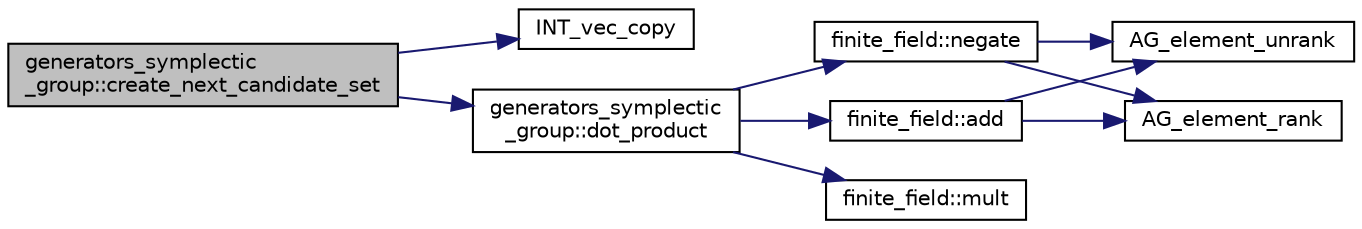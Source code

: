 digraph "generators_symplectic_group::create_next_candidate_set"
{
  edge [fontname="Helvetica",fontsize="10",labelfontname="Helvetica",labelfontsize="10"];
  node [fontname="Helvetica",fontsize="10",shape=record];
  rankdir="LR";
  Node21 [label="generators_symplectic\l_group::create_next_candidate_set",height=0.2,width=0.4,color="black", fillcolor="grey75", style="filled", fontcolor="black"];
  Node21 -> Node22 [color="midnightblue",fontsize="10",style="solid",fontname="Helvetica"];
  Node22 [label="INT_vec_copy",height=0.2,width=0.4,color="black", fillcolor="white", style="filled",URL="$df/dbf/sajeeb_8_c.html#ac2d875e27e009af6ec04d17254d11075"];
  Node21 -> Node23 [color="midnightblue",fontsize="10",style="solid",fontname="Helvetica"];
  Node23 [label="generators_symplectic\l_group::dot_product",height=0.2,width=0.4,color="black", fillcolor="white", style="filled",URL="$d7/dd9/classgenerators__symplectic__group.html#afcbcf5c147d2a3d7041358befe08db1d"];
  Node23 -> Node24 [color="midnightblue",fontsize="10",style="solid",fontname="Helvetica"];
  Node24 [label="finite_field::add",height=0.2,width=0.4,color="black", fillcolor="white", style="filled",URL="$df/d5a/classfinite__field.html#a8f12328a27500f3c7be0c849ebbc9d14"];
  Node24 -> Node25 [color="midnightblue",fontsize="10",style="solid",fontname="Helvetica"];
  Node25 [label="AG_element_unrank",height=0.2,width=0.4,color="black", fillcolor="white", style="filled",URL="$d4/d67/geometry_8h.html#a4a33b86c87b2879b97cfa1327abe2885"];
  Node24 -> Node26 [color="midnightblue",fontsize="10",style="solid",fontname="Helvetica"];
  Node26 [label="AG_element_rank",height=0.2,width=0.4,color="black", fillcolor="white", style="filled",URL="$d4/d67/geometry_8h.html#ab2ac908d07dd8038fd996e26bdc75c17"];
  Node23 -> Node27 [color="midnightblue",fontsize="10",style="solid",fontname="Helvetica"];
  Node27 [label="finite_field::mult",height=0.2,width=0.4,color="black", fillcolor="white", style="filled",URL="$df/d5a/classfinite__field.html#a24fb5917aa6d4d656fd855b7f44a13b0"];
  Node23 -> Node28 [color="midnightblue",fontsize="10",style="solid",fontname="Helvetica"];
  Node28 [label="finite_field::negate",height=0.2,width=0.4,color="black", fillcolor="white", style="filled",URL="$df/d5a/classfinite__field.html#aa9d798298f25d4a9262b5bc5f1733e31"];
  Node28 -> Node25 [color="midnightblue",fontsize="10",style="solid",fontname="Helvetica"];
  Node28 -> Node26 [color="midnightblue",fontsize="10",style="solid",fontname="Helvetica"];
}
